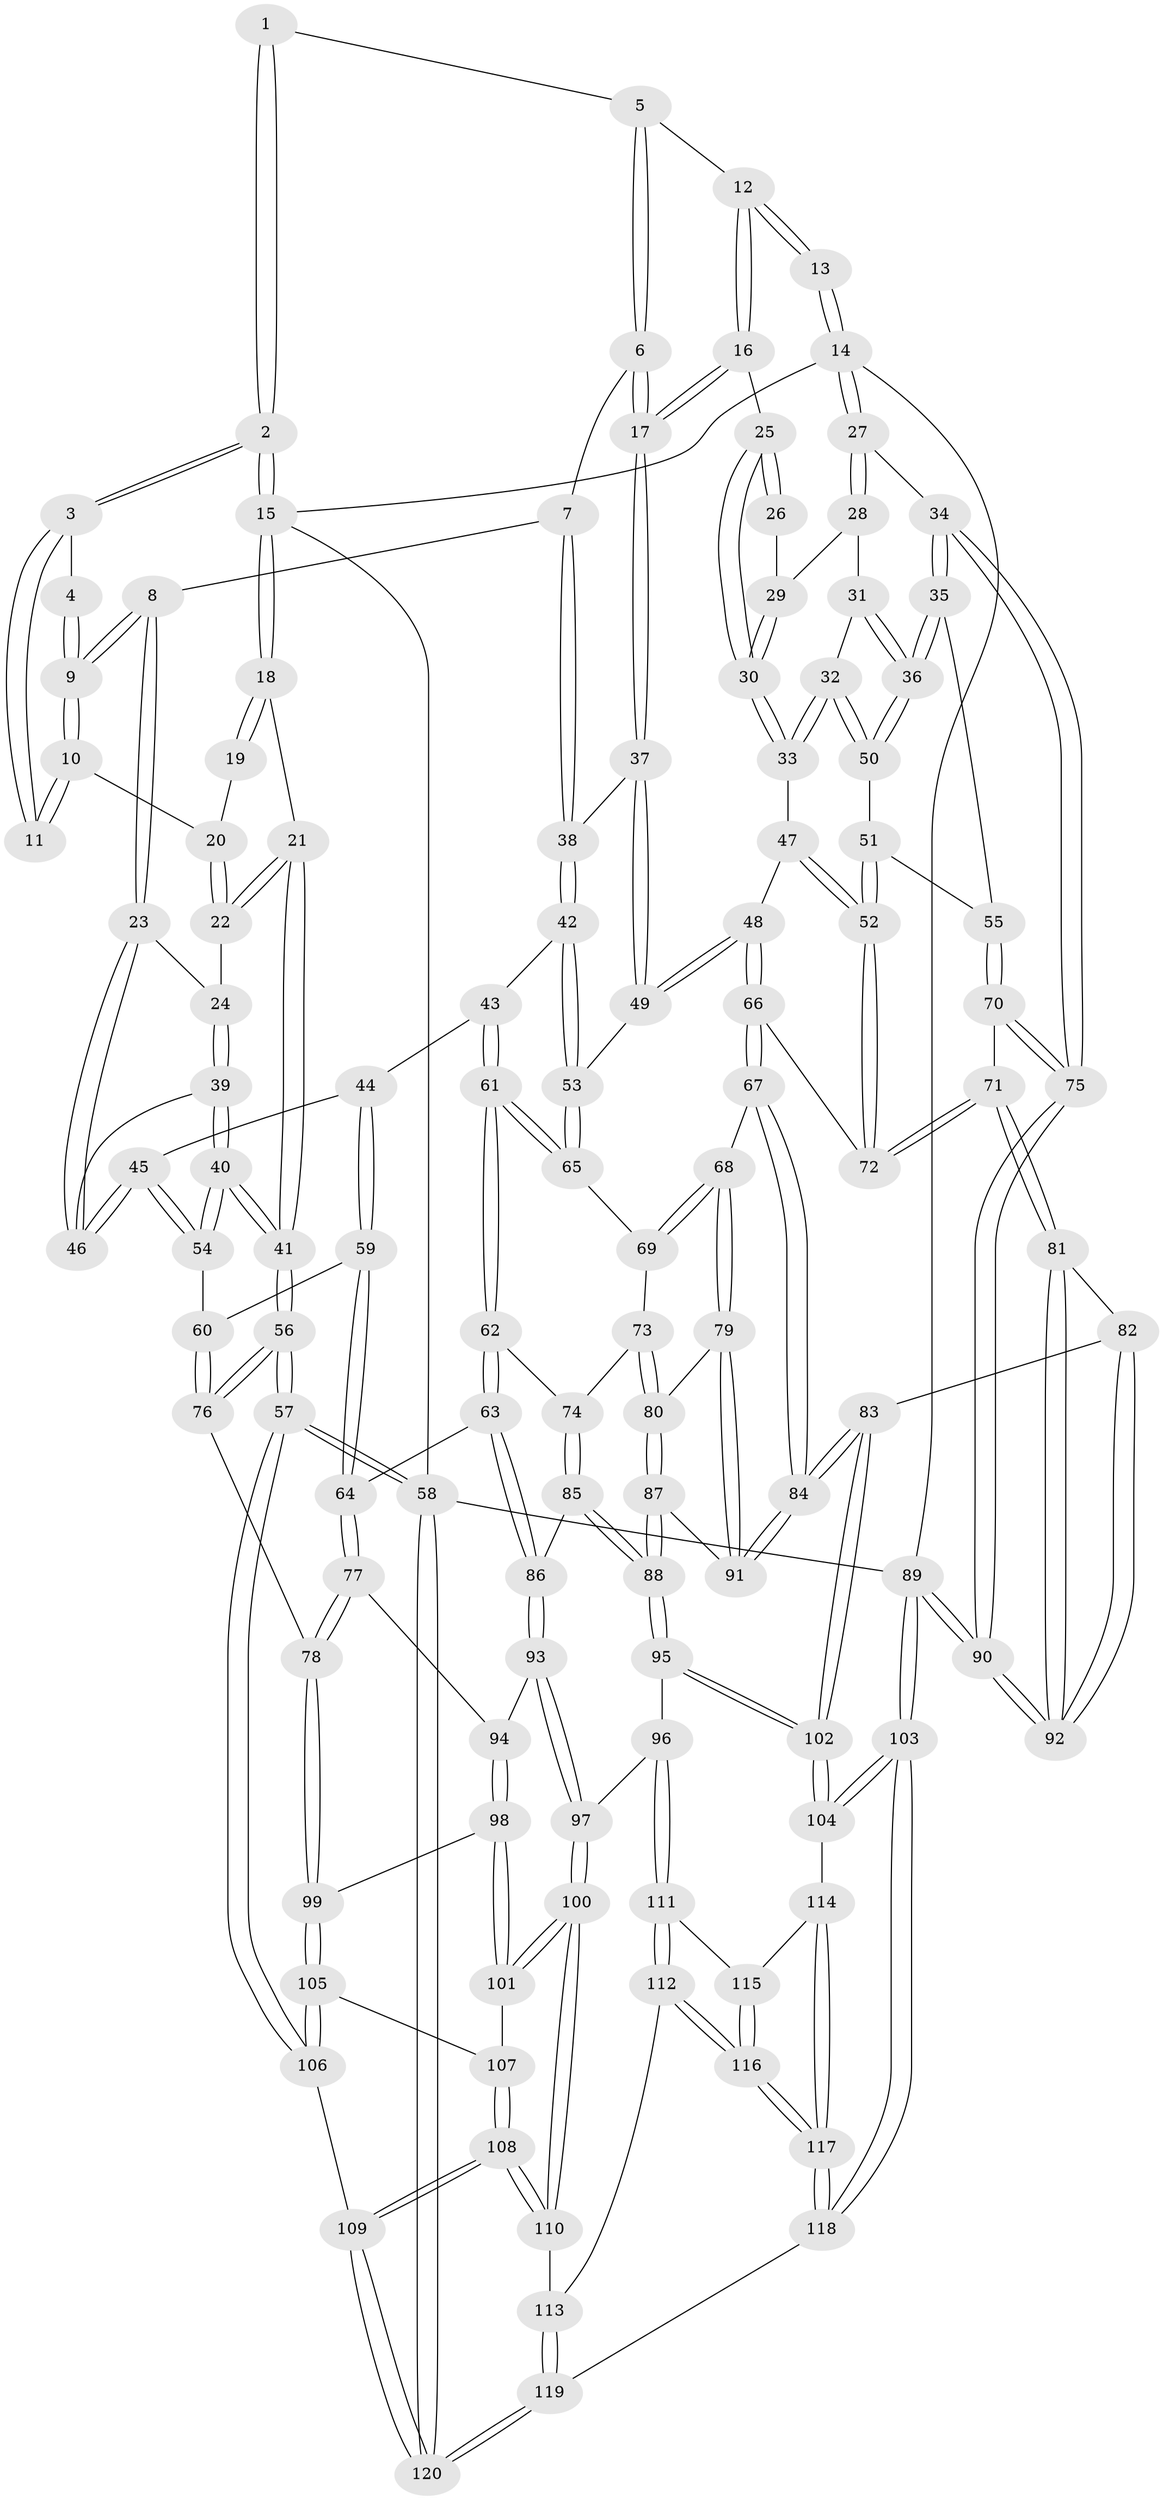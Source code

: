 // coarse degree distribution, {2: 0.058823529411764705, 3: 0.6588235294117647, 4: 0.2823529411764706}
// Generated by graph-tools (version 1.1) at 2025/38/03/04/25 23:38:21]
// undirected, 120 vertices, 297 edges
graph export_dot {
  node [color=gray90,style=filled];
  1 [pos="+0.3445785366437675+0"];
  2 [pos="+0+0"];
  3 [pos="+0.11758335279970547+0.07552824614602749"];
  4 [pos="+0.2630455286881518+0"];
  5 [pos="+0.4333243197306709+0"];
  6 [pos="+0.44057090467295235+0"];
  7 [pos="+0.3143945059566706+0.1458987674399647"];
  8 [pos="+0.20180364399199957+0.2191290006336399"];
  9 [pos="+0.1698010878564025+0.16531919790685237"];
  10 [pos="+0.13057475408662247+0.12143996191741915"];
  11 [pos="+0.11812174846814782+0.10052032534078256"];
  12 [pos="+0.9462918591526384+0"];
  13 [pos="+1+0"];
  14 [pos="+1+0"];
  15 [pos="+0+0"];
  16 [pos="+0.6251095151657806+0.20089794256043045"];
  17 [pos="+0.6169299001417071+0.20023808728808934"];
  18 [pos="+0+0.07329779127552347"];
  19 [pos="+0.0564779608555355+0.10152017365622781"];
  20 [pos="+0.03770598274333784+0.16457781167816535"];
  21 [pos="+0+0.0753102873217468"];
  22 [pos="+0.007946460865544059+0.1833179010836714"];
  23 [pos="+0.19337067794822804+0.24771293735336952"];
  24 [pos="+0.060736414806259964+0.21916406863192306"];
  25 [pos="+0.6486955285864703+0.20630771573032108"];
  26 [pos="+1+0"];
  27 [pos="+1+0"];
  28 [pos="+0.9332589133169548+0.16788323787328718"];
  29 [pos="+0.7963819470848206+0.15185052521517028"];
  30 [pos="+0.6913078813746747+0.22314294886882483"];
  31 [pos="+0.9308720595836766+0.1744867602941142"];
  32 [pos="+0.833642641161285+0.3154047762063366"];
  33 [pos="+0.7408108500041051+0.2736306321579984"];
  34 [pos="+1+0.40402439587832706"];
  35 [pos="+1+0.39876397806605457"];
  36 [pos="+1+0.3665651683216887"];
  37 [pos="+0.5397064824374405+0.2841182712834252"];
  38 [pos="+0.4640559363973411+0.29280126568717607"];
  39 [pos="+0+0.3397938839630631"];
  40 [pos="+0+0.39312759204744563"];
  41 [pos="+0+0.3919881128580987"];
  42 [pos="+0.30675423393904716+0.39681121403388164"];
  43 [pos="+0.3059158245358314+0.3971721985819199"];
  44 [pos="+0.2796968013751376+0.3912270043590074"];
  45 [pos="+0.21927399161011757+0.34009800587660877"];
  46 [pos="+0.19350344627643337+0.25304392670086884"];
  47 [pos="+0.7322580116442087+0.3077267507951866"];
  48 [pos="+0.6735696171014673+0.4930278011971778"];
  49 [pos="+0.5572321964521113+0.42012845312939545"];
  50 [pos="+0.8553755270848995+0.33886417885031994"];
  51 [pos="+0.8366596296529302+0.409013640123374"];
  52 [pos="+0.7693628572383334+0.510131224930771"];
  53 [pos="+0.5177073210531097+0.4650441652719482"];
  54 [pos="+0.04873125925011681+0.44817312142740773"];
  55 [pos="+0.9099878804598512+0.5071506577905591"];
  56 [pos="+0+0.7222292677155219"];
  57 [pos="+0+1"];
  58 [pos="+0+1"];
  59 [pos="+0.19320149451769827+0.5596476685471605"];
  60 [pos="+0.09672773106951202+0.5399817847018727"];
  61 [pos="+0.3780328560397554+0.5443511373703209"];
  62 [pos="+0.3776671132963394+0.5513326668326816"];
  63 [pos="+0.31201272344592385+0.620741349441178"];
  64 [pos="+0.22154849482579858+0.6153710530619246"];
  65 [pos="+0.509358010279911+0.4848928648479582"];
  66 [pos="+0.7001595127667247+0.5359670665535251"];
  67 [pos="+0.6782886488105186+0.5641820971284517"];
  68 [pos="+0.5863903504353981+0.5969791193327302"];
  69 [pos="+0.5149817677798477+0.5044004616684838"];
  70 [pos="+0.8773548242745942+0.5572395003552751"];
  71 [pos="+0.8168224181166349+0.5792503376121341"];
  72 [pos="+0.7543913083446631+0.5365019713443853"];
  73 [pos="+0.4825977924141534+0.6041545364603105"];
  74 [pos="+0.4376062939803134+0.6035297842520235"];
  75 [pos="+1+0.7056055455812765"];
  76 [pos="+0+0.7234431463125576"];
  77 [pos="+0.18473730590551674+0.6857710123440506"];
  78 [pos="+0.06326133225958823+0.7539048137562315"];
  79 [pos="+0.5717369445479571+0.6131091198502815"];
  80 [pos="+0.537447750532872+0.6318421966621108"];
  81 [pos="+0.8173146919859295+0.5819805560825936"];
  82 [pos="+0.7403438064226685+0.7569537508810694"];
  83 [pos="+0.6925632763089222+0.7656625037377074"];
  84 [pos="+0.688517017224136+0.7607237586226233"];
  85 [pos="+0.42630800804805097+0.7227044221385114"];
  86 [pos="+0.3495089122206824+0.7169897601868752"];
  87 [pos="+0.5121194176824623+0.7332583156807124"];
  88 [pos="+0.4781535113749214+0.7579448220663155"];
  89 [pos="+1+1"];
  90 [pos="+1+0.970730543829717"];
  91 [pos="+0.6399556538599855+0.742735370492207"];
  92 [pos="+0.9538735808132995+0.8015409447403028"];
  93 [pos="+0.32026875555409484+0.7503072875683698"];
  94 [pos="+0.2684318412322833+0.7539711018702038"];
  95 [pos="+0.47763967157516357+0.8086096245035382"];
  96 [pos="+0.42952833033628485+0.8653818228250325"];
  97 [pos="+0.3297523433745476+0.7977803759397377"];
  98 [pos="+0.22468460262307963+0.8231992348667013"];
  99 [pos="+0.09347541926671651+0.8027014752688386"];
  100 [pos="+0.2756966439338782+0.892880185895735"];
  101 [pos="+0.26464477790566887+0.8803399896150595"];
  102 [pos="+0.6512505048974414+0.9122693904060477"];
  103 [pos="+0.7821252097339723+1"];
  104 [pos="+0.6543865947657778+0.9293437540706823"];
  105 [pos="+0.09692576089394105+0.8316147045422052"];
  106 [pos="+0.08793057401268152+0.9177347622231532"];
  107 [pos="+0.1643840723656154+0.8780959687508152"];
  108 [pos="+0.2409866607808155+0.9658051694847193"];
  109 [pos="+0.20236615486796547+1"];
  110 [pos="+0.28181056796025394+0.9164215317424923"];
  111 [pos="+0.42876570186836993+0.8678036076959668"];
  112 [pos="+0.340120562588715+0.9169716979427527"];
  113 [pos="+0.30981281179281567+0.9194063063447979"];
  114 [pos="+0.4904256489067235+0.926022373167189"];
  115 [pos="+0.4347458660451694+0.8809243421384824"];
  116 [pos="+0.4352531585935006+1"];
  117 [pos="+0.4797627435410272+1"];
  118 [pos="+0.48733306328927795+1"];
  119 [pos="+0.45047312137196815+1"];
  120 [pos="+0.20443178568461223+1"];
  1 -- 2;
  1 -- 2;
  1 -- 5;
  2 -- 3;
  2 -- 3;
  2 -- 15;
  2 -- 15;
  3 -- 4;
  3 -- 11;
  3 -- 11;
  4 -- 9;
  4 -- 9;
  5 -- 6;
  5 -- 6;
  5 -- 12;
  6 -- 7;
  6 -- 17;
  6 -- 17;
  7 -- 8;
  7 -- 38;
  7 -- 38;
  8 -- 9;
  8 -- 9;
  8 -- 23;
  8 -- 23;
  9 -- 10;
  9 -- 10;
  10 -- 11;
  10 -- 11;
  10 -- 20;
  12 -- 13;
  12 -- 13;
  12 -- 16;
  12 -- 16;
  13 -- 14;
  13 -- 14;
  14 -- 15;
  14 -- 27;
  14 -- 27;
  14 -- 89;
  15 -- 18;
  15 -- 18;
  15 -- 58;
  16 -- 17;
  16 -- 17;
  16 -- 25;
  17 -- 37;
  17 -- 37;
  18 -- 19;
  18 -- 19;
  18 -- 21;
  19 -- 20;
  20 -- 22;
  20 -- 22;
  21 -- 22;
  21 -- 22;
  21 -- 41;
  21 -- 41;
  22 -- 24;
  23 -- 24;
  23 -- 46;
  23 -- 46;
  24 -- 39;
  24 -- 39;
  25 -- 26;
  25 -- 26;
  25 -- 30;
  25 -- 30;
  26 -- 29;
  27 -- 28;
  27 -- 28;
  27 -- 34;
  28 -- 29;
  28 -- 31;
  29 -- 30;
  29 -- 30;
  30 -- 33;
  30 -- 33;
  31 -- 32;
  31 -- 36;
  31 -- 36;
  32 -- 33;
  32 -- 33;
  32 -- 50;
  32 -- 50;
  33 -- 47;
  34 -- 35;
  34 -- 35;
  34 -- 75;
  34 -- 75;
  35 -- 36;
  35 -- 36;
  35 -- 55;
  36 -- 50;
  36 -- 50;
  37 -- 38;
  37 -- 49;
  37 -- 49;
  38 -- 42;
  38 -- 42;
  39 -- 40;
  39 -- 40;
  39 -- 46;
  40 -- 41;
  40 -- 41;
  40 -- 54;
  40 -- 54;
  41 -- 56;
  41 -- 56;
  42 -- 43;
  42 -- 53;
  42 -- 53;
  43 -- 44;
  43 -- 61;
  43 -- 61;
  44 -- 45;
  44 -- 59;
  44 -- 59;
  45 -- 46;
  45 -- 46;
  45 -- 54;
  45 -- 54;
  47 -- 48;
  47 -- 52;
  47 -- 52;
  48 -- 49;
  48 -- 49;
  48 -- 66;
  48 -- 66;
  49 -- 53;
  50 -- 51;
  51 -- 52;
  51 -- 52;
  51 -- 55;
  52 -- 72;
  52 -- 72;
  53 -- 65;
  53 -- 65;
  54 -- 60;
  55 -- 70;
  55 -- 70;
  56 -- 57;
  56 -- 57;
  56 -- 76;
  56 -- 76;
  57 -- 58;
  57 -- 58;
  57 -- 106;
  57 -- 106;
  58 -- 120;
  58 -- 120;
  58 -- 89;
  59 -- 60;
  59 -- 64;
  59 -- 64;
  60 -- 76;
  60 -- 76;
  61 -- 62;
  61 -- 62;
  61 -- 65;
  61 -- 65;
  62 -- 63;
  62 -- 63;
  62 -- 74;
  63 -- 64;
  63 -- 86;
  63 -- 86;
  64 -- 77;
  64 -- 77;
  65 -- 69;
  66 -- 67;
  66 -- 67;
  66 -- 72;
  67 -- 68;
  67 -- 84;
  67 -- 84;
  68 -- 69;
  68 -- 69;
  68 -- 79;
  68 -- 79;
  69 -- 73;
  70 -- 71;
  70 -- 75;
  70 -- 75;
  71 -- 72;
  71 -- 72;
  71 -- 81;
  71 -- 81;
  73 -- 74;
  73 -- 80;
  73 -- 80;
  74 -- 85;
  74 -- 85;
  75 -- 90;
  75 -- 90;
  76 -- 78;
  77 -- 78;
  77 -- 78;
  77 -- 94;
  78 -- 99;
  78 -- 99;
  79 -- 80;
  79 -- 91;
  79 -- 91;
  80 -- 87;
  80 -- 87;
  81 -- 82;
  81 -- 92;
  81 -- 92;
  82 -- 83;
  82 -- 92;
  82 -- 92;
  83 -- 84;
  83 -- 84;
  83 -- 102;
  83 -- 102;
  84 -- 91;
  84 -- 91;
  85 -- 86;
  85 -- 88;
  85 -- 88;
  86 -- 93;
  86 -- 93;
  87 -- 88;
  87 -- 88;
  87 -- 91;
  88 -- 95;
  88 -- 95;
  89 -- 90;
  89 -- 90;
  89 -- 103;
  89 -- 103;
  90 -- 92;
  90 -- 92;
  93 -- 94;
  93 -- 97;
  93 -- 97;
  94 -- 98;
  94 -- 98;
  95 -- 96;
  95 -- 102;
  95 -- 102;
  96 -- 97;
  96 -- 111;
  96 -- 111;
  97 -- 100;
  97 -- 100;
  98 -- 99;
  98 -- 101;
  98 -- 101;
  99 -- 105;
  99 -- 105;
  100 -- 101;
  100 -- 101;
  100 -- 110;
  100 -- 110;
  101 -- 107;
  102 -- 104;
  102 -- 104;
  103 -- 104;
  103 -- 104;
  103 -- 118;
  103 -- 118;
  104 -- 114;
  105 -- 106;
  105 -- 106;
  105 -- 107;
  106 -- 109;
  107 -- 108;
  107 -- 108;
  108 -- 109;
  108 -- 109;
  108 -- 110;
  108 -- 110;
  109 -- 120;
  109 -- 120;
  110 -- 113;
  111 -- 112;
  111 -- 112;
  111 -- 115;
  112 -- 113;
  112 -- 116;
  112 -- 116;
  113 -- 119;
  113 -- 119;
  114 -- 115;
  114 -- 117;
  114 -- 117;
  115 -- 116;
  115 -- 116;
  116 -- 117;
  116 -- 117;
  117 -- 118;
  117 -- 118;
  118 -- 119;
  119 -- 120;
  119 -- 120;
}
